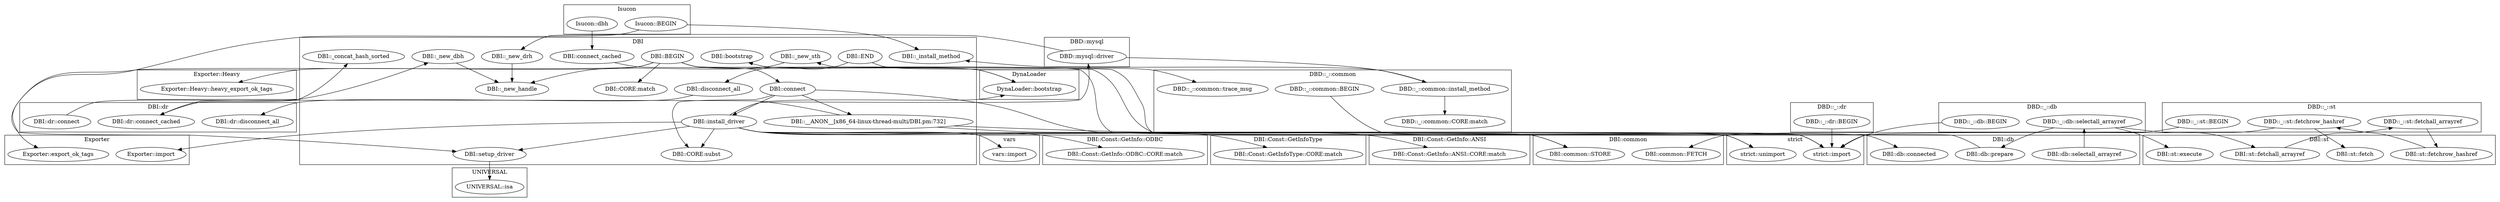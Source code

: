digraph {
graph [overlap=false]
subgraph cluster_DynaLoader {
	label="DynaLoader";
	"DynaLoader::bootstrap";
}
subgraph cluster_DBI {
	label="DBI";
	"DBI::connect_cached";
	"DBI::bootstrap";
	"DBI::setup_driver";
	"DBI::CORE:match";
	"DBI::_new_handle";
	"DBI::_new_sth";
	"DBI::BEGIN";
	"DBI::__ANON__[x86_64-linux-thread-multi/DBI.pm:732]";
	"DBI::END";
	"DBI::_concat_hash_sorted";
	"DBI::_install_method";
	"DBI::_new_dbh";
	"DBI::install_driver";
	"DBI::disconnect_all";
	"DBI::CORE:subst";
	"DBI::_new_drh";
	"DBI::connect";
}
subgraph cluster_Isucon {
	label="Isucon";
	"Isucon::dbh";
	"Isucon::BEGIN";
}
subgraph cluster_vars {
	label="vars";
	"vars::import";
}
subgraph cluster_strict {
	label="strict";
	"strict::import";
	"strict::unimport";
}
subgraph cluster_DBD_mysql {
	label="DBD::mysql";
	"DBD::mysql::driver";
}
subgraph cluster_DBI_common {
	label="DBI::common";
	"DBI::common::STORE";
	"DBI::common::FETCH";
}
subgraph cluster_DBI_Const_GetInfo_ODBC {
	label="DBI::Const::GetInfo::ODBC";
	"DBI::Const::GetInfo::ODBC::CORE:match";
}
subgraph cluster_DBD___st {
	label="DBD::_::st";
	"DBD::_::st::fetchrow_hashref";
	"DBD::_::st::BEGIN";
	"DBD::_::st::fetchall_arrayref";
}
subgraph cluster_Exporter_Heavy {
	label="Exporter::Heavy";
	"Exporter::Heavy::heavy_export_ok_tags";
}
subgraph cluster_DBI_dr {
	label="DBI::dr";
	"DBI::dr::disconnect_all";
	"DBI::dr::connect_cached";
	"DBI::dr::connect";
}
subgraph cluster_Exporter {
	label="Exporter";
	"Exporter::import";
	"Exporter::export_ok_tags";
}
subgraph cluster_DBD___common {
	label="DBD::_::common";
	"DBD::_::common::CORE:match";
	"DBD::_::common::trace_msg";
	"DBD::_::common::BEGIN";
	"DBD::_::common::install_method";
}
subgraph cluster_DBI_st {
	label="DBI::st";
	"DBI::st::fetchall_arrayref";
	"DBI::st::fetch";
	"DBI::st::execute";
	"DBI::st::fetchrow_hashref";
}
subgraph cluster_DBI_db {
	label="DBI::db";
	"DBI::db::connected";
	"DBI::db::selectall_arrayref";
	"DBI::db::prepare";
}
subgraph cluster_DBI_Const_GetInfoType {
	label="DBI::Const::GetInfoType";
	"DBI::Const::GetInfoType::CORE:match";
}
subgraph cluster_UNIVERSAL {
	label="UNIVERSAL";
	"UNIVERSAL::isa";
}
subgraph cluster_DBD___dr {
	label="DBD::_::dr";
	"DBD::_::dr::BEGIN";
}
subgraph cluster_DBI_Const_GetInfo_ANSI {
	label="DBI::Const::GetInfo::ANSI";
	"DBI::Const::GetInfo::ANSI::CORE:match";
}
subgraph cluster_DBD___db {
	label="DBD::_::db";
	"DBD::_::db::BEGIN";
	"DBD::_::db::selectall_arrayref";
}
"DBD::_::common::install_method" -> "DBD::_::common::CORE:match";
"DBI::END" -> "DBD::_::common::trace_msg";
"DynaLoader::bootstrap" -> "DBI::bootstrap";
"DBD::_::db::selectall_arrayref" -> "DBI::st::fetchall_arrayref";
"DBI::__ANON__[x86_64-linux-thread-multi/DBI.pm:732]" -> "DBI::db::connected";
"DBI::BEGIN" -> "DBI::CORE:match";
"DBI::BEGIN" -> "Exporter::export_ok_tags";
"DBD::_::st::fetchall_arrayref" -> "DBI::st::fetchrow_hashref";
"DBI::db::prepare" -> "DBI::_new_sth";
"DBI::install_driver" -> "vars::import";
"DBD::_::st::fetchrow_hashref" -> "DBI::common::FETCH";
"DBI::install_driver" -> "Exporter::import";
"DBI::connect" -> "DBI::install_driver";
"DBI::st::fetchrow_hashref" -> "DBD::_::st::fetchrow_hashref";
"DBI::install_driver" -> "DBI::CORE:subst";
"DBI::connect" -> "DBI::CORE:subst";
"DBI::__ANON__[x86_64-linux-thread-multi/DBI.pm:732]" -> "DBI::dr::connect_cached";
"DBI::install_driver" -> "DBI::Const::GetInfoType::CORE:match";
"DBI::connect_cached" -> "DBI::connect";
"DBI::install_driver" -> "DynaLoader::bootstrap";
"DBI::BEGIN" -> "DynaLoader::bootstrap";
"DBI::BEGIN" -> "Exporter::Heavy::heavy_export_ok_tags";
"DBI::install_driver" -> "DBD::mysql::driver";
"DBI::BEGIN" -> "strict::unimport";
"DBI::install_driver" -> "strict::unimport";
"Isucon::dbh" -> "DBI::connect_cached";
"DBI::disconnect_all" -> "DBI::dr::disconnect_all";
"DBI::setup_driver" -> "UNIVERSAL::isa";
"DBI::install_driver" -> "DBI::setup_driver";
"Isucon::BEGIN" -> "DBI::setup_driver";
"DBI::install_driver" -> "DBI::Const::GetInfo::ODBC::CORE:match";
"DBD::_::db::selectall_arrayref" -> "DBI::db::prepare";
"DBD::_::db::selectall_arrayref" -> "DBI::st::execute";
"DBI::_new_dbh" -> "DBI::_new_handle";
"DBI::_new_sth" -> "DBI::_new_handle";
"DBI::_new_drh" -> "DBI::_new_handle";
"DBI::connect" -> "DBI::__ANON__[x86_64-linux-thread-multi/DBI.pm:732]";
"DBI::install_driver" -> "DBI::Const::GetInfo::ANSI::CORE:match";
"DBI::dr::connect_cached" -> "DBI::_concat_hash_sorted";
"DBD::mysql::driver" -> "DBD::_::common::install_method";
"DBI::db::selectall_arrayref" -> "DBD::_::db::selectall_arrayref";
"Isucon::BEGIN" -> "DBI::_install_method";
"DBD::_::common::install_method" -> "DBI::_install_method";
"DBI::dr::connect" -> "DBI::_new_dbh";
"DBI::END" -> "DBI::disconnect_all";
"DBD::_::st::fetchrow_hashref" -> "DBI::st::fetch";
"DBD::_::dr::BEGIN" -> "strict::import";
"DBI::BEGIN" -> "strict::import";
"DBI::install_driver" -> "strict::import";
"DBD::_::db::BEGIN" -> "strict::import";
"DBD::_::common::BEGIN" -> "strict::import";
"DBD::_::st::BEGIN" -> "strict::import";
"DBD::mysql::driver" -> "DBI::_new_drh";
"DBI::st::fetchall_arrayref" -> "DBD::_::st::fetchall_arrayref";
"DBI::__ANON__[x86_64-linux-thread-multi/DBI.pm:732]" -> "DBI::common::STORE";
"DBI::connect" -> "DBI::common::STORE";
}

